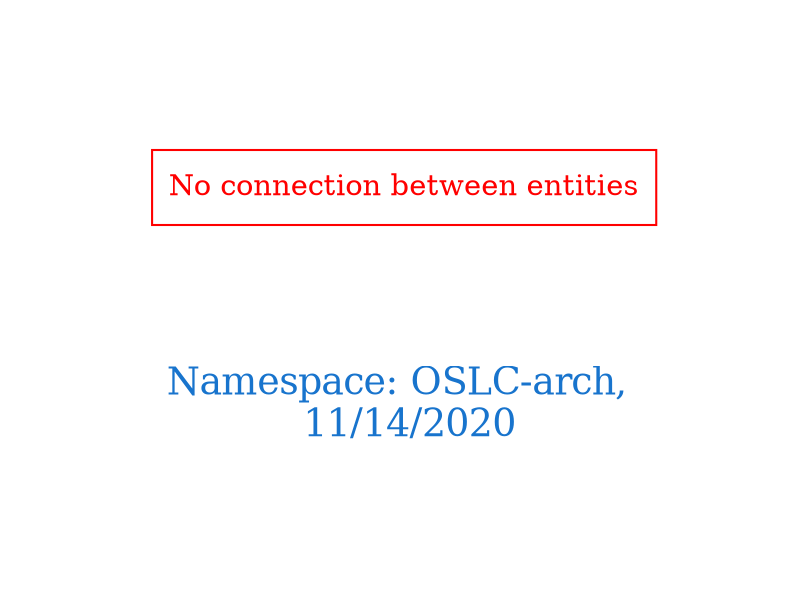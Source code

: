 digraph OGIT_ontology {
 graph [ rankdir= LR,pad=1 
fontsize = 18,
fontcolor= dodgerblue3,label = "\n\n\nNamespace: OSLC-arch, \n 11/14/2020"];
node[shape=polygon];
edge [  color="gray81"];

"No connection between entities" [fontcolor = "red",color="red", shape="polygon"]
}
